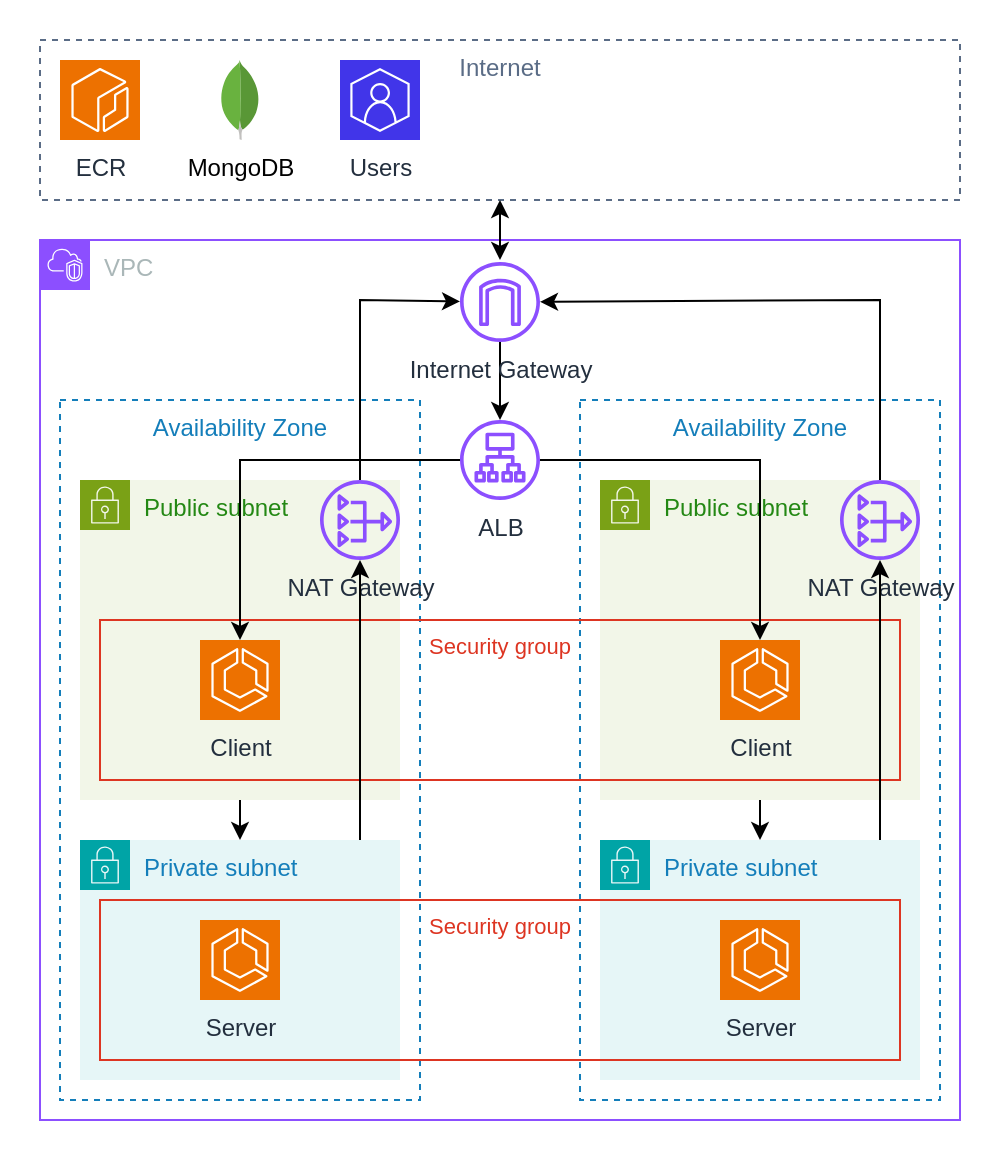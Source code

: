 <mxfile version="25.0.3">
  <diagram name="Page-1" id="N7BVuod24d6A2M4fvefX">
    <mxGraphModel dx="584" dy="1838" grid="1" gridSize="10" guides="1" tooltips="1" connect="1" arrows="1" fold="1" page="1" pageScale="1" pageWidth="850" pageHeight="1100" math="0" shadow="0">
      <root>
        <mxCell id="0" />
        <mxCell id="1" parent="0" />
        <mxCell id="NxBqsntaEVG0j33XrsKh-140" value="" style="rounded=0;whiteSpace=wrap;html=1;strokeColor=none;" vertex="1" parent="1">
          <mxGeometry x="1050" y="-400" width="500" height="580" as="geometry" />
        </mxCell>
        <mxCell id="NxBqsntaEVG0j33XrsKh-131" value="Availability Zone" style="fillColor=none;strokeColor=#147EBA;dashed=1;verticalAlign=top;fontStyle=0;fontColor=#147EBA;whiteSpace=wrap;html=1;" vertex="1" parent="1">
          <mxGeometry x="1340" y="-200" width="180" height="350" as="geometry" />
        </mxCell>
        <mxCell id="NxBqsntaEVG0j33XrsKh-130" value="Availability Zone" style="fillColor=none;strokeColor=#147EBA;dashed=1;verticalAlign=top;fontStyle=0;fontColor=#147EBA;whiteSpace=wrap;html=1;" vertex="1" parent="1">
          <mxGeometry x="1080" y="-200" width="180" height="350" as="geometry" />
        </mxCell>
        <mxCell id="NxBqsntaEVG0j33XrsKh-106" value="Public subnet" style="points=[[0,0],[0.25,0],[0.5,0],[0.75,0],[1,0],[1,0.25],[1,0.5],[1,0.75],[1,1],[0.75,1],[0.5,1],[0.25,1],[0,1],[0,0.75],[0,0.5],[0,0.25]];outlineConnect=0;gradientColor=none;html=1;whiteSpace=wrap;fontSize=12;fontStyle=0;container=1;pointerEvents=0;collapsible=0;recursiveResize=0;shape=mxgraph.aws4.group;grIcon=mxgraph.aws4.group_security_group;grStroke=0;strokeColor=#7AA116;fillColor=#F2F6E8;verticalAlign=top;align=left;spacingLeft=30;fontColor=#248814;dashed=0;" vertex="1" parent="1">
          <mxGeometry x="1090" y="-160" width="160" height="160" as="geometry" />
        </mxCell>
        <mxCell id="NxBqsntaEVG0j33XrsKh-91" value="NAT Gateway" style="sketch=0;outlineConnect=0;fontColor=#232F3E;gradientColor=none;fillColor=#8C4FFF;strokeColor=none;dashed=0;verticalLabelPosition=bottom;verticalAlign=top;align=center;html=1;fontSize=12;fontStyle=0;aspect=fixed;pointerEvents=1;shape=mxgraph.aws4.nat_gateway;" vertex="1" parent="NxBqsntaEVG0j33XrsKh-106">
          <mxGeometry x="120" width="40" height="40" as="geometry" />
        </mxCell>
        <mxCell id="NxBqsntaEVG0j33XrsKh-108" value="Public subnet" style="points=[[0,0],[0.25,0],[0.5,0],[0.75,0],[1,0],[1,0.25],[1,0.5],[1,0.75],[1,1],[0.75,1],[0.5,1],[0.25,1],[0,1],[0,0.75],[0,0.5],[0,0.25]];outlineConnect=0;gradientColor=none;html=1;whiteSpace=wrap;fontSize=12;fontStyle=0;container=1;pointerEvents=0;collapsible=0;recursiveResize=0;shape=mxgraph.aws4.group;grIcon=mxgraph.aws4.group_security_group;grStroke=0;strokeColor=#7AA116;fillColor=#F2F6E8;verticalAlign=top;align=left;spacingLeft=30;fontColor=#248814;dashed=0;" vertex="1" parent="1">
          <mxGeometry x="1350" y="-160" width="160" height="160" as="geometry" />
        </mxCell>
        <mxCell id="NxBqsntaEVG0j33XrsKh-97" value="Security group" style="fillColor=none;strokeColor=#DD3522;verticalAlign=top;fontStyle=0;fontColor=#DD3522;whiteSpace=wrap;html=1;fontSize=11;" vertex="1" parent="NxBqsntaEVG0j33XrsKh-108">
          <mxGeometry x="-250" y="70" width="400" height="80" as="geometry" />
        </mxCell>
        <mxCell id="NxBqsntaEVG0j33XrsKh-92" value="NAT Gateway" style="sketch=0;outlineConnect=0;fontColor=#232F3E;gradientColor=none;fillColor=#8C4FFF;strokeColor=none;dashed=0;verticalLabelPosition=bottom;verticalAlign=top;align=center;html=1;fontSize=12;fontStyle=0;aspect=fixed;pointerEvents=1;shape=mxgraph.aws4.nat_gateway;" vertex="1" parent="NxBqsntaEVG0j33XrsKh-108">
          <mxGeometry x="120" width="40" height="40" as="geometry" />
        </mxCell>
        <mxCell id="NxBqsntaEVG0j33XrsKh-89" value="Client" style="sketch=0;points=[[0,0,0],[0.25,0,0],[0.5,0,0],[0.75,0,0],[1,0,0],[0,1,0],[0.25,1,0],[0.5,1,0],[0.75,1,0],[1,1,0],[0,0.25,0],[0,0.5,0],[0,0.75,0],[1,0.25,0],[1,0.5,0],[1,0.75,0]];outlineConnect=0;fontColor=#232F3E;fillColor=#ED7100;strokeColor=#ffffff;dashed=0;verticalLabelPosition=bottom;verticalAlign=top;align=center;html=1;fontSize=12;fontStyle=0;aspect=fixed;shape=mxgraph.aws4.resourceIcon;resIcon=mxgraph.aws4.ecs;" vertex="1" parent="NxBqsntaEVG0j33XrsKh-108">
          <mxGeometry x="60" y="80" width="40" height="40" as="geometry" />
        </mxCell>
        <mxCell id="NxBqsntaEVG0j33XrsKh-113" value="" style="endArrow=classic;html=1;rounded=0;entryX=0.5;entryY=0;entryDx=0;entryDy=0;" edge="1" parent="NxBqsntaEVG0j33XrsKh-108" target="NxBqsntaEVG0j33XrsKh-105">
          <mxGeometry width="50" height="50" relative="1" as="geometry">
            <mxPoint x="80" y="160" as="sourcePoint" />
            <mxPoint x="130" y="110" as="targetPoint" />
          </mxGeometry>
        </mxCell>
        <mxCell id="NxBqsntaEVG0j33XrsKh-105" value="Private subnet" style="points=[[0,0],[0.25,0],[0.5,0],[0.75,0],[1,0],[1,0.25],[1,0.5],[1,0.75],[1,1],[0.75,1],[0.5,1],[0.25,1],[0,1],[0,0.75],[0,0.5],[0,0.25]];outlineConnect=0;gradientColor=none;html=1;whiteSpace=wrap;fontSize=12;fontStyle=0;container=1;pointerEvents=0;collapsible=0;recursiveResize=0;shape=mxgraph.aws4.group;grIcon=mxgraph.aws4.group_security_group;grStroke=0;strokeColor=#00A4A6;fillColor=#E6F6F7;verticalAlign=top;align=left;spacingLeft=30;fontColor=#147EBA;dashed=0;" vertex="1" parent="1">
          <mxGeometry x="1350" y="20" width="160" height="120" as="geometry" />
        </mxCell>
        <mxCell id="NxBqsntaEVG0j33XrsKh-93" value="&lt;div&gt;Server&lt;/div&gt;&lt;div&gt;&lt;br&gt;&lt;/div&gt;" style="sketch=0;points=[[0,0,0],[0.25,0,0],[0.5,0,0],[0.75,0,0],[1,0,0],[0,1,0],[0.25,1,0],[0.5,1,0],[0.75,1,0],[1,1,0],[0,0.25,0],[0,0.5,0],[0,0.75,0],[1,0.25,0],[1,0.5,0],[1,0.75,0]];outlineConnect=0;fontColor=#232F3E;fillColor=#ED7100;strokeColor=#ffffff;dashed=0;verticalLabelPosition=bottom;verticalAlign=top;align=center;html=1;fontSize=12;fontStyle=0;aspect=fixed;shape=mxgraph.aws4.resourceIcon;resIcon=mxgraph.aws4.ecs;" vertex="1" parent="NxBqsntaEVG0j33XrsKh-105">
          <mxGeometry x="60" y="40" width="40" height="40" as="geometry" />
        </mxCell>
        <mxCell id="NxBqsntaEVG0j33XrsKh-101" value="Private subnet" style="points=[[0,0],[0.25,0],[0.5,0],[0.75,0],[1,0],[1,0.25],[1,0.5],[1,0.75],[1,1],[0.75,1],[0.5,1],[0.25,1],[0,1],[0,0.75],[0,0.5],[0,0.25]];outlineConnect=0;gradientColor=none;html=1;whiteSpace=wrap;fontSize=12;fontStyle=0;container=1;pointerEvents=0;collapsible=0;recursiveResize=0;shape=mxgraph.aws4.group;grIcon=mxgraph.aws4.group_security_group;grStroke=0;strokeColor=#00A4A6;fillColor=#E6F6F7;verticalAlign=top;align=left;spacingLeft=30;fontColor=#147EBA;dashed=0;" vertex="1" parent="1">
          <mxGeometry x="1090" y="20" width="160" height="120" as="geometry" />
        </mxCell>
        <mxCell id="NxBqsntaEVG0j33XrsKh-90" value="&lt;div&gt;Server&lt;/div&gt;&lt;div&gt;&lt;br&gt;&lt;/div&gt;" style="sketch=0;points=[[0,0,0],[0.25,0,0],[0.5,0,0],[0.75,0,0],[1,0,0],[0,1,0],[0.25,1,0],[0.5,1,0],[0.75,1,0],[1,1,0],[0,0.25,0],[0,0.5,0],[0,0.75,0],[1,0.25,0],[1,0.5,0],[1,0.75,0]];outlineConnect=0;fontColor=#232F3E;fillColor=#ED7100;strokeColor=#ffffff;dashed=0;verticalLabelPosition=bottom;verticalAlign=top;align=center;html=1;fontSize=12;fontStyle=0;aspect=fixed;shape=mxgraph.aws4.resourceIcon;resIcon=mxgraph.aws4.ecs;" vertex="1" parent="NxBqsntaEVG0j33XrsKh-101">
          <mxGeometry x="60" y="40" width="40" height="40" as="geometry" />
        </mxCell>
        <mxCell id="NxBqsntaEVG0j33XrsKh-98" value="Security group" style="fillColor=none;strokeColor=#DD3522;verticalAlign=top;fontStyle=0;fontColor=#DD3522;whiteSpace=wrap;html=1;fontSize=11;" vertex="1" parent="1">
          <mxGeometry x="1100" y="50" width="400" height="80" as="geometry" />
        </mxCell>
        <mxCell id="NxBqsntaEVG0j33XrsKh-87" value="ALB&lt;div&gt;&lt;br&gt;&lt;/div&gt;" style="sketch=0;outlineConnect=0;fontColor=#232F3E;gradientColor=none;fillColor=#8C4FFF;strokeColor=none;dashed=0;verticalLabelPosition=bottom;verticalAlign=top;align=center;html=1;fontSize=12;fontStyle=0;aspect=fixed;pointerEvents=1;shape=mxgraph.aws4.application_load_balancer;" vertex="1" parent="1">
          <mxGeometry x="1280" y="-190" width="40" height="40" as="geometry" />
        </mxCell>
        <mxCell id="NxBqsntaEVG0j33XrsKh-112" value="" style="endArrow=classic;html=1;rounded=0;exitX=0.5;exitY=1;exitDx=0;exitDy=0;" edge="1" parent="1" source="NxBqsntaEVG0j33XrsKh-106" target="NxBqsntaEVG0j33XrsKh-101">
          <mxGeometry width="50" height="50" relative="1" as="geometry">
            <mxPoint x="1160" y="70" as="sourcePoint" />
            <mxPoint x="1210" y="20" as="targetPoint" />
          </mxGeometry>
        </mxCell>
        <mxCell id="NxBqsntaEVG0j33XrsKh-123" value="" style="endArrow=classic;html=1;rounded=0;" edge="1" parent="1" target="NxBqsntaEVG0j33XrsKh-91">
          <mxGeometry width="50" height="50" relative="1" as="geometry">
            <mxPoint x="1230" y="20" as="sourcePoint" />
            <mxPoint x="1270" y="-30" as="targetPoint" />
            <Array as="points">
              <mxPoint x="1230" y="10" />
            </Array>
          </mxGeometry>
        </mxCell>
        <mxCell id="NxBqsntaEVG0j33XrsKh-124" value="" style="endArrow=classic;html=1;rounded=0;" edge="1" parent="1" source="NxBqsntaEVG0j33XrsKh-105" target="NxBqsntaEVG0j33XrsKh-92">
          <mxGeometry width="50" height="50" relative="1" as="geometry">
            <mxPoint x="1260" y="-10" as="sourcePoint" />
            <mxPoint x="1310" y="-60" as="targetPoint" />
            <Array as="points">
              <mxPoint x="1490" y="20" />
              <mxPoint x="1490" y="-110" />
            </Array>
          </mxGeometry>
        </mxCell>
        <mxCell id="NxBqsntaEVG0j33XrsKh-88" value="Client&lt;div&gt;&lt;br&gt;&lt;/div&gt;" style="sketch=0;points=[[0,0,0],[0.25,0,0],[0.5,0,0],[0.75,0,0],[1,0,0],[0,1,0],[0.25,1,0],[0.5,1,0],[0.75,1,0],[1,1,0],[0,0.25,0],[0,0.5,0],[0,0.75,0],[1,0.25,0],[1,0.5,0],[1,0.75,0]];outlineConnect=0;fontColor=#232F3E;fillColor=#ED7100;strokeColor=#ffffff;dashed=0;verticalLabelPosition=bottom;verticalAlign=top;align=center;html=1;fontSize=12;fontStyle=0;aspect=fixed;shape=mxgraph.aws4.resourceIcon;resIcon=mxgraph.aws4.ecs;" vertex="1" parent="1">
          <mxGeometry x="1150" y="-80" width="40" height="40" as="geometry" />
        </mxCell>
        <mxCell id="NxBqsntaEVG0j33XrsKh-125" value="" style="endArrow=classic;html=1;rounded=0;" edge="1" parent="1" source="NxBqsntaEVG0j33XrsKh-87" target="NxBqsntaEVG0j33XrsKh-88">
          <mxGeometry width="50" height="50" relative="1" as="geometry">
            <mxPoint x="1180" y="-70" as="sourcePoint" />
            <mxPoint x="1230" y="-120" as="targetPoint" />
            <Array as="points">
              <mxPoint x="1170" y="-170" />
            </Array>
          </mxGeometry>
        </mxCell>
        <mxCell id="NxBqsntaEVG0j33XrsKh-126" value="" style="endArrow=classic;html=1;rounded=0;" edge="1" parent="1" source="NxBqsntaEVG0j33XrsKh-87" target="NxBqsntaEVG0j33XrsKh-89">
          <mxGeometry width="50" height="50" relative="1" as="geometry">
            <mxPoint x="1340" y="-170" as="sourcePoint" />
            <mxPoint x="1390" y="-220" as="targetPoint" />
            <Array as="points">
              <mxPoint x="1430" y="-170" />
            </Array>
          </mxGeometry>
        </mxCell>
        <mxCell id="NxBqsntaEVG0j33XrsKh-129" value="" style="endArrow=classic;html=1;rounded=0;" edge="1" parent="1" source="NxBqsntaEVG0j33XrsKh-99" target="NxBqsntaEVG0j33XrsKh-87">
          <mxGeometry width="50" height="50" relative="1" as="geometry">
            <mxPoint x="1110" y="-140" as="sourcePoint" />
            <mxPoint x="1160" y="-190" as="targetPoint" />
          </mxGeometry>
        </mxCell>
        <mxCell id="NxBqsntaEVG0j33XrsKh-132" value="VPC" style="points=[[0,0],[0.25,0],[0.5,0],[0.75,0],[1,0],[1,0.25],[1,0.5],[1,0.75],[1,1],[0.75,1],[0.5,1],[0.25,1],[0,1],[0,0.75],[0,0.5],[0,0.25]];outlineConnect=0;gradientColor=none;html=1;whiteSpace=wrap;fontSize=12;fontStyle=0;container=0;pointerEvents=0;collapsible=0;recursiveResize=0;shape=mxgraph.aws4.group;grIcon=mxgraph.aws4.group_vpc2;strokeColor=#8C4FFF;fillColor=none;verticalAlign=top;align=left;spacingLeft=30;fontColor=#AAB7B8;dashed=0;" vertex="1" parent="1">
          <mxGeometry x="1070" y="-280" width="460" height="440" as="geometry" />
        </mxCell>
        <mxCell id="NxBqsntaEVG0j33XrsKh-99" value="Internet Gateway" style="sketch=0;outlineConnect=0;fontColor=#232F3E;gradientColor=none;fillColor=#8C4FFF;strokeColor=none;dashed=0;verticalLabelPosition=bottom;verticalAlign=top;align=center;html=1;fontSize=12;fontStyle=0;aspect=fixed;pointerEvents=1;shape=mxgraph.aws4.internet_gateway;" vertex="1" parent="1">
          <mxGeometry x="1280" y="-269" width="40" height="40" as="geometry" />
        </mxCell>
        <mxCell id="NxBqsntaEVG0j33XrsKh-133" value="" style="endArrow=classic;html=1;rounded=0;" edge="1" parent="1" source="NxBqsntaEVG0j33XrsKh-91" target="NxBqsntaEVG0j33XrsKh-99">
          <mxGeometry width="50" height="50" relative="1" as="geometry">
            <mxPoint x="1210" y="-120" as="sourcePoint" />
            <mxPoint x="1260" y="-170" as="targetPoint" />
            <Array as="points">
              <mxPoint x="1230" y="-250" />
            </Array>
          </mxGeometry>
        </mxCell>
        <mxCell id="NxBqsntaEVG0j33XrsKh-134" value="" style="endArrow=classic;html=1;rounded=0;" edge="1" parent="1" target="NxBqsntaEVG0j33XrsKh-99">
          <mxGeometry width="50" height="50" relative="1" as="geometry">
            <mxPoint x="1490" y="-160" as="sourcePoint" />
            <mxPoint x="1540" y="-210" as="targetPoint" />
            <Array as="points">
              <mxPoint x="1490" y="-250" />
            </Array>
          </mxGeometry>
        </mxCell>
        <mxCell id="NxBqsntaEVG0j33XrsKh-135" value="Internet" style="fillColor=none;strokeColor=#5A6C86;dashed=1;verticalAlign=top;fontStyle=0;fontColor=#5A6C86;whiteSpace=wrap;html=1;" vertex="1" parent="1">
          <mxGeometry x="1070" y="-380" width="460" height="80" as="geometry" />
        </mxCell>
        <mxCell id="NxBqsntaEVG0j33XrsKh-136" value="ECR" style="sketch=0;points=[[0,0,0],[0.25,0,0],[0.5,0,0],[0.75,0,0],[1,0,0],[0,1,0],[0.25,1,0],[0.5,1,0],[0.75,1,0],[1,1,0],[0,0.25,0],[0,0.5,0],[0,0.75,0],[1,0.25,0],[1,0.5,0],[1,0.75,0]];outlineConnect=0;fontColor=#232F3E;fillColor=#ED7100;strokeColor=#ffffff;dashed=0;verticalLabelPosition=bottom;verticalAlign=top;align=center;html=1;fontSize=12;fontStyle=0;aspect=fixed;shape=mxgraph.aws4.resourceIcon;resIcon=mxgraph.aws4.ecr;" vertex="1" parent="1">
          <mxGeometry x="1080" y="-370" width="40" height="40" as="geometry" />
        </mxCell>
        <mxCell id="NxBqsntaEVG0j33XrsKh-137" value="Users&lt;div&gt;&lt;br&gt;&lt;/div&gt;" style="sketch=0;points=[[0,0,0],[0.25,0,0],[0.5,0,0],[0.75,0,0],[1,0,0],[0,1,0],[0.25,1,0],[0.5,1,0],[0.75,1,0],[1,1,0],[0,0.25,0],[0,0.5,0],[0,0.75,0],[1,0.25,0],[1,0.5,0],[1,0.75,0]];outlineConnect=0;fontColor=#232F3E;fillColor=#4135e9;strokeColor=#ffffff;dashed=0;verticalLabelPosition=bottom;verticalAlign=top;align=center;html=1;fontSize=12;fontStyle=0;aspect=fixed;shape=mxgraph.aws4.resourceIcon;resIcon=mxgraph.aws4.customer_enablement;" vertex="1" parent="1">
          <mxGeometry x="1220" y="-370" width="40" height="40" as="geometry" />
        </mxCell>
        <mxCell id="NxBqsntaEVG0j33XrsKh-138" value="MongoDB" style="dashed=0;outlineConnect=0;html=1;align=center;labelPosition=center;verticalLabelPosition=bottom;verticalAlign=top;shape=mxgraph.weblogos.mongodb" vertex="1" parent="1">
          <mxGeometry x="1160" y="-370" width="20" height="40" as="geometry" />
        </mxCell>
        <mxCell id="NxBqsntaEVG0j33XrsKh-139" value="" style="endArrow=classic;startArrow=classic;html=1;rounded=0;entryX=0.5;entryY=1;entryDx=0;entryDy=0;" edge="1" parent="1" target="NxBqsntaEVG0j33XrsKh-135">
          <mxGeometry width="50" height="50" relative="1" as="geometry">
            <mxPoint x="1300" y="-270" as="sourcePoint" />
            <mxPoint x="1350" y="-310" as="targetPoint" />
          </mxGeometry>
        </mxCell>
      </root>
    </mxGraphModel>
  </diagram>
</mxfile>
